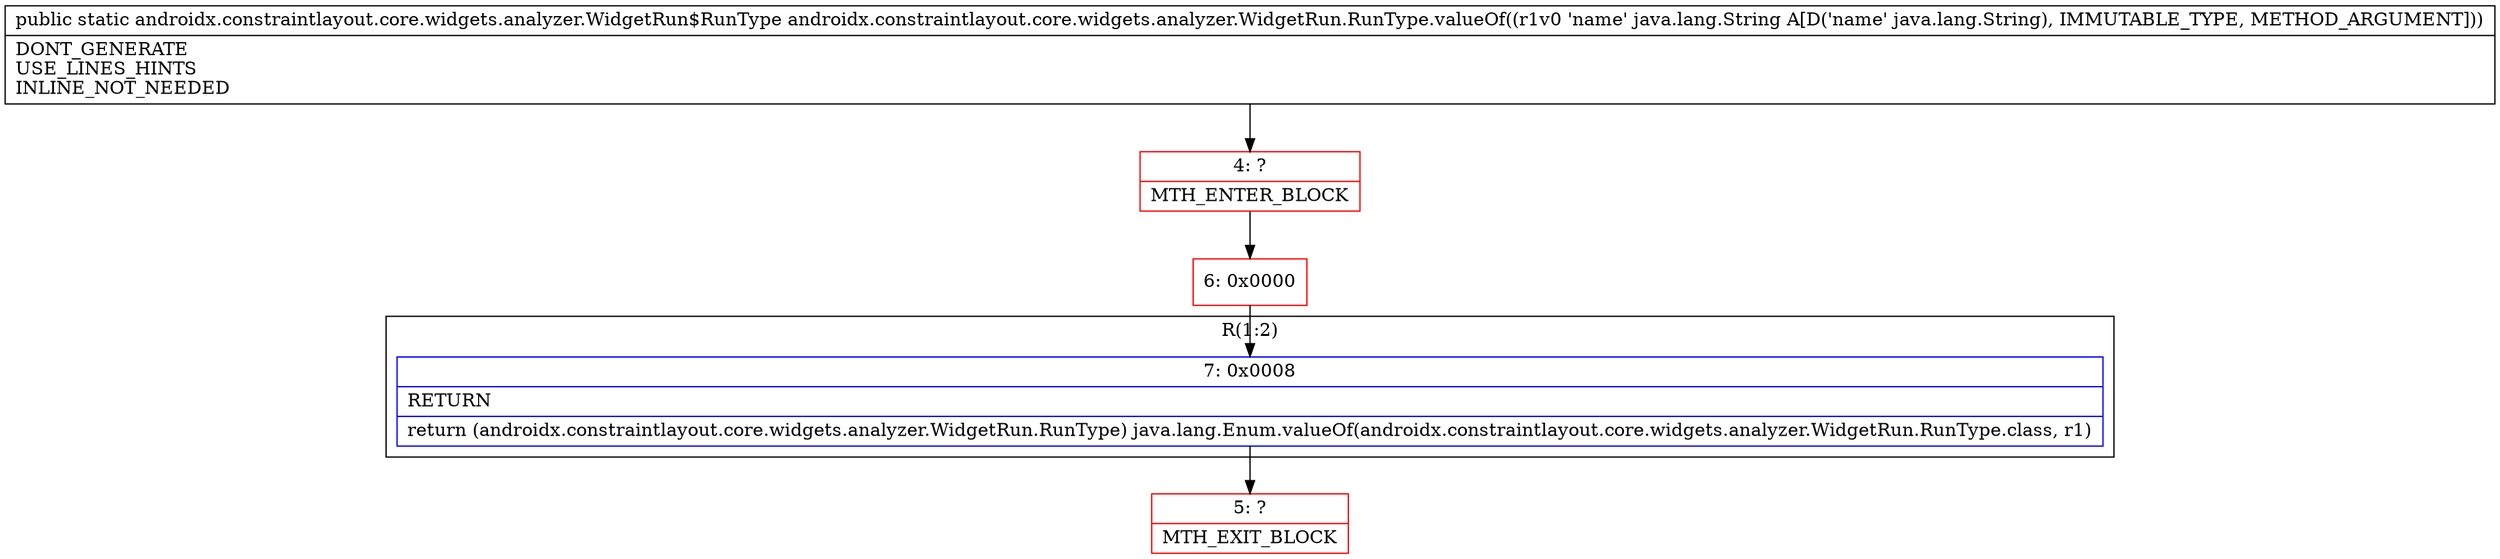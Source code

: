 digraph "CFG forandroidx.constraintlayout.core.widgets.analyzer.WidgetRun.RunType.valueOf(Ljava\/lang\/String;)Landroidx\/constraintlayout\/core\/widgets\/analyzer\/WidgetRun$RunType;" {
subgraph cluster_Region_1787327751 {
label = "R(1:2)";
node [shape=record,color=blue];
Node_7 [shape=record,label="{7\:\ 0x0008|RETURN\l|return (androidx.constraintlayout.core.widgets.analyzer.WidgetRun.RunType) java.lang.Enum.valueOf(androidx.constraintlayout.core.widgets.analyzer.WidgetRun.RunType.class, r1)\l}"];
}
Node_4 [shape=record,color=red,label="{4\:\ ?|MTH_ENTER_BLOCK\l}"];
Node_6 [shape=record,color=red,label="{6\:\ 0x0000}"];
Node_5 [shape=record,color=red,label="{5\:\ ?|MTH_EXIT_BLOCK\l}"];
MethodNode[shape=record,label="{public static androidx.constraintlayout.core.widgets.analyzer.WidgetRun$RunType androidx.constraintlayout.core.widgets.analyzer.WidgetRun.RunType.valueOf((r1v0 'name' java.lang.String A[D('name' java.lang.String), IMMUTABLE_TYPE, METHOD_ARGUMENT]))  | DONT_GENERATE\lUSE_LINES_HINTS\lINLINE_NOT_NEEDED\l}"];
MethodNode -> Node_4;Node_7 -> Node_5;
Node_4 -> Node_6;
Node_6 -> Node_7;
}

